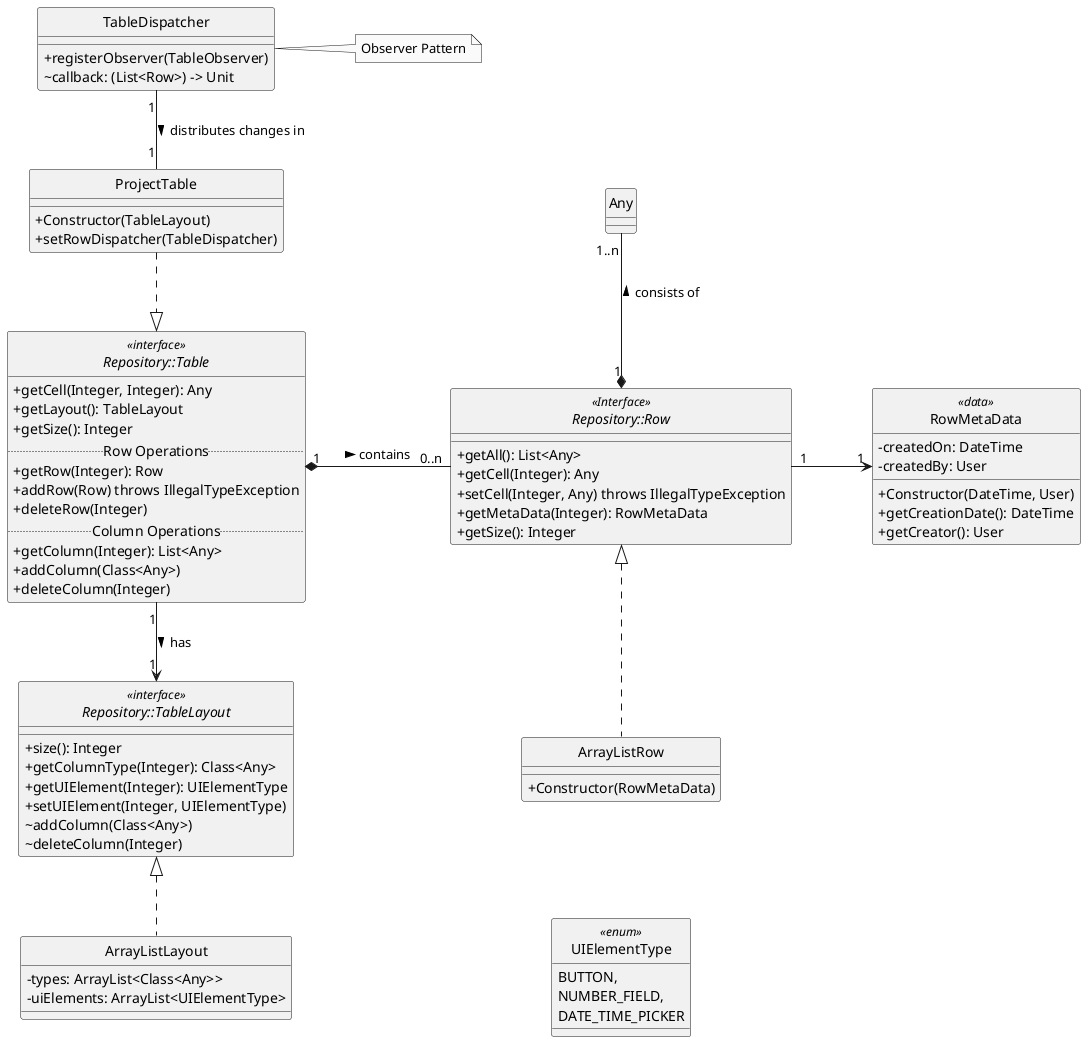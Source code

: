 @startuml

skinparam monochrome true
skinparam shadowing false
skinparam genericDisplay old
skinparam classAttributeIconSize 0
skinparam nodesep 80
skinparam ranksep 60
hide circle

interface Repository::Table<<interface>> {
    +getCell(Integer, Integer): Any
    +getLayout(): TableLayout
    +getSize(): Integer
    ..Row Operations..
    +getRow(Integer): Row
    +addRow(Row) throws IllegalTypeException
    +deleteRow(Integer)
    ..Column Operations..
    +getColumn(Integer): List<Any>
    +addColumn(Class<Any>)
    +deleteColumn(Integer)
}

interface Repository::Row <<Interface>> {
    +getAll(): List<Any>
    +getCell(Integer): Any
    +setCell(Integer, Any) throws IllegalTypeException
    +getMetaData(Integer): RowMetaData
    +getSize(): Integer
}

class TableDispatcher {
    +registerObserver(TableObserver)
    ~callback: (List<Row>) -> Unit
}

note right of TableDispatcher
    Observer Pattern
end note

Any "1..n" --* "1" Repository::Row  : consists of <

interface Repository::TableLayout <<interface>> {
    +size(): Integer
    +getColumnType(Integer): Class<Any>
    +getUIElement(Integer): UIElementType
    +setUIElement(Integer, UIElementType)
    ~addColumn(Class<Any>)
    ~deleteColumn(Integer)
}

class ProjectTable {
    +Constructor(TableLayout)
    +setRowDispatcher(TableDispatcher)
}

Repository::Table "1" *- "0..n" Repository::Row : contains >
Repository::Table "1" --> "1" Repository::TableLayout : has >
ProjectTable ..|> Repository::Table
TableDispatcher "1" -- "1" ProjectTable : distributes changes in >

class ArrayListRow implements Repository::Row {
    +Constructor(RowMetaData)
}

class ArrayListLayout implements Repository::TableLayout {
    -types: ArrayList<Class<Any>>
    -uiElements: ArrayList<UIElementType>
}

class RowMetaData <<data>> {
    +Constructor(DateTime, User)
    +getCreationDate(): DateTime
    +getCreator(): User
    -createdOn: DateTime
    -createdBy: User
}

Repository::Row "1" -> "1" RowMetaData

enum UIElementType <<enum>>{
    BUTTON,
    NUMBER_FIELD,
    DATE_TIME_PICKER
}

ArrayListRow -[hidden]-> UIElementType

@enduml